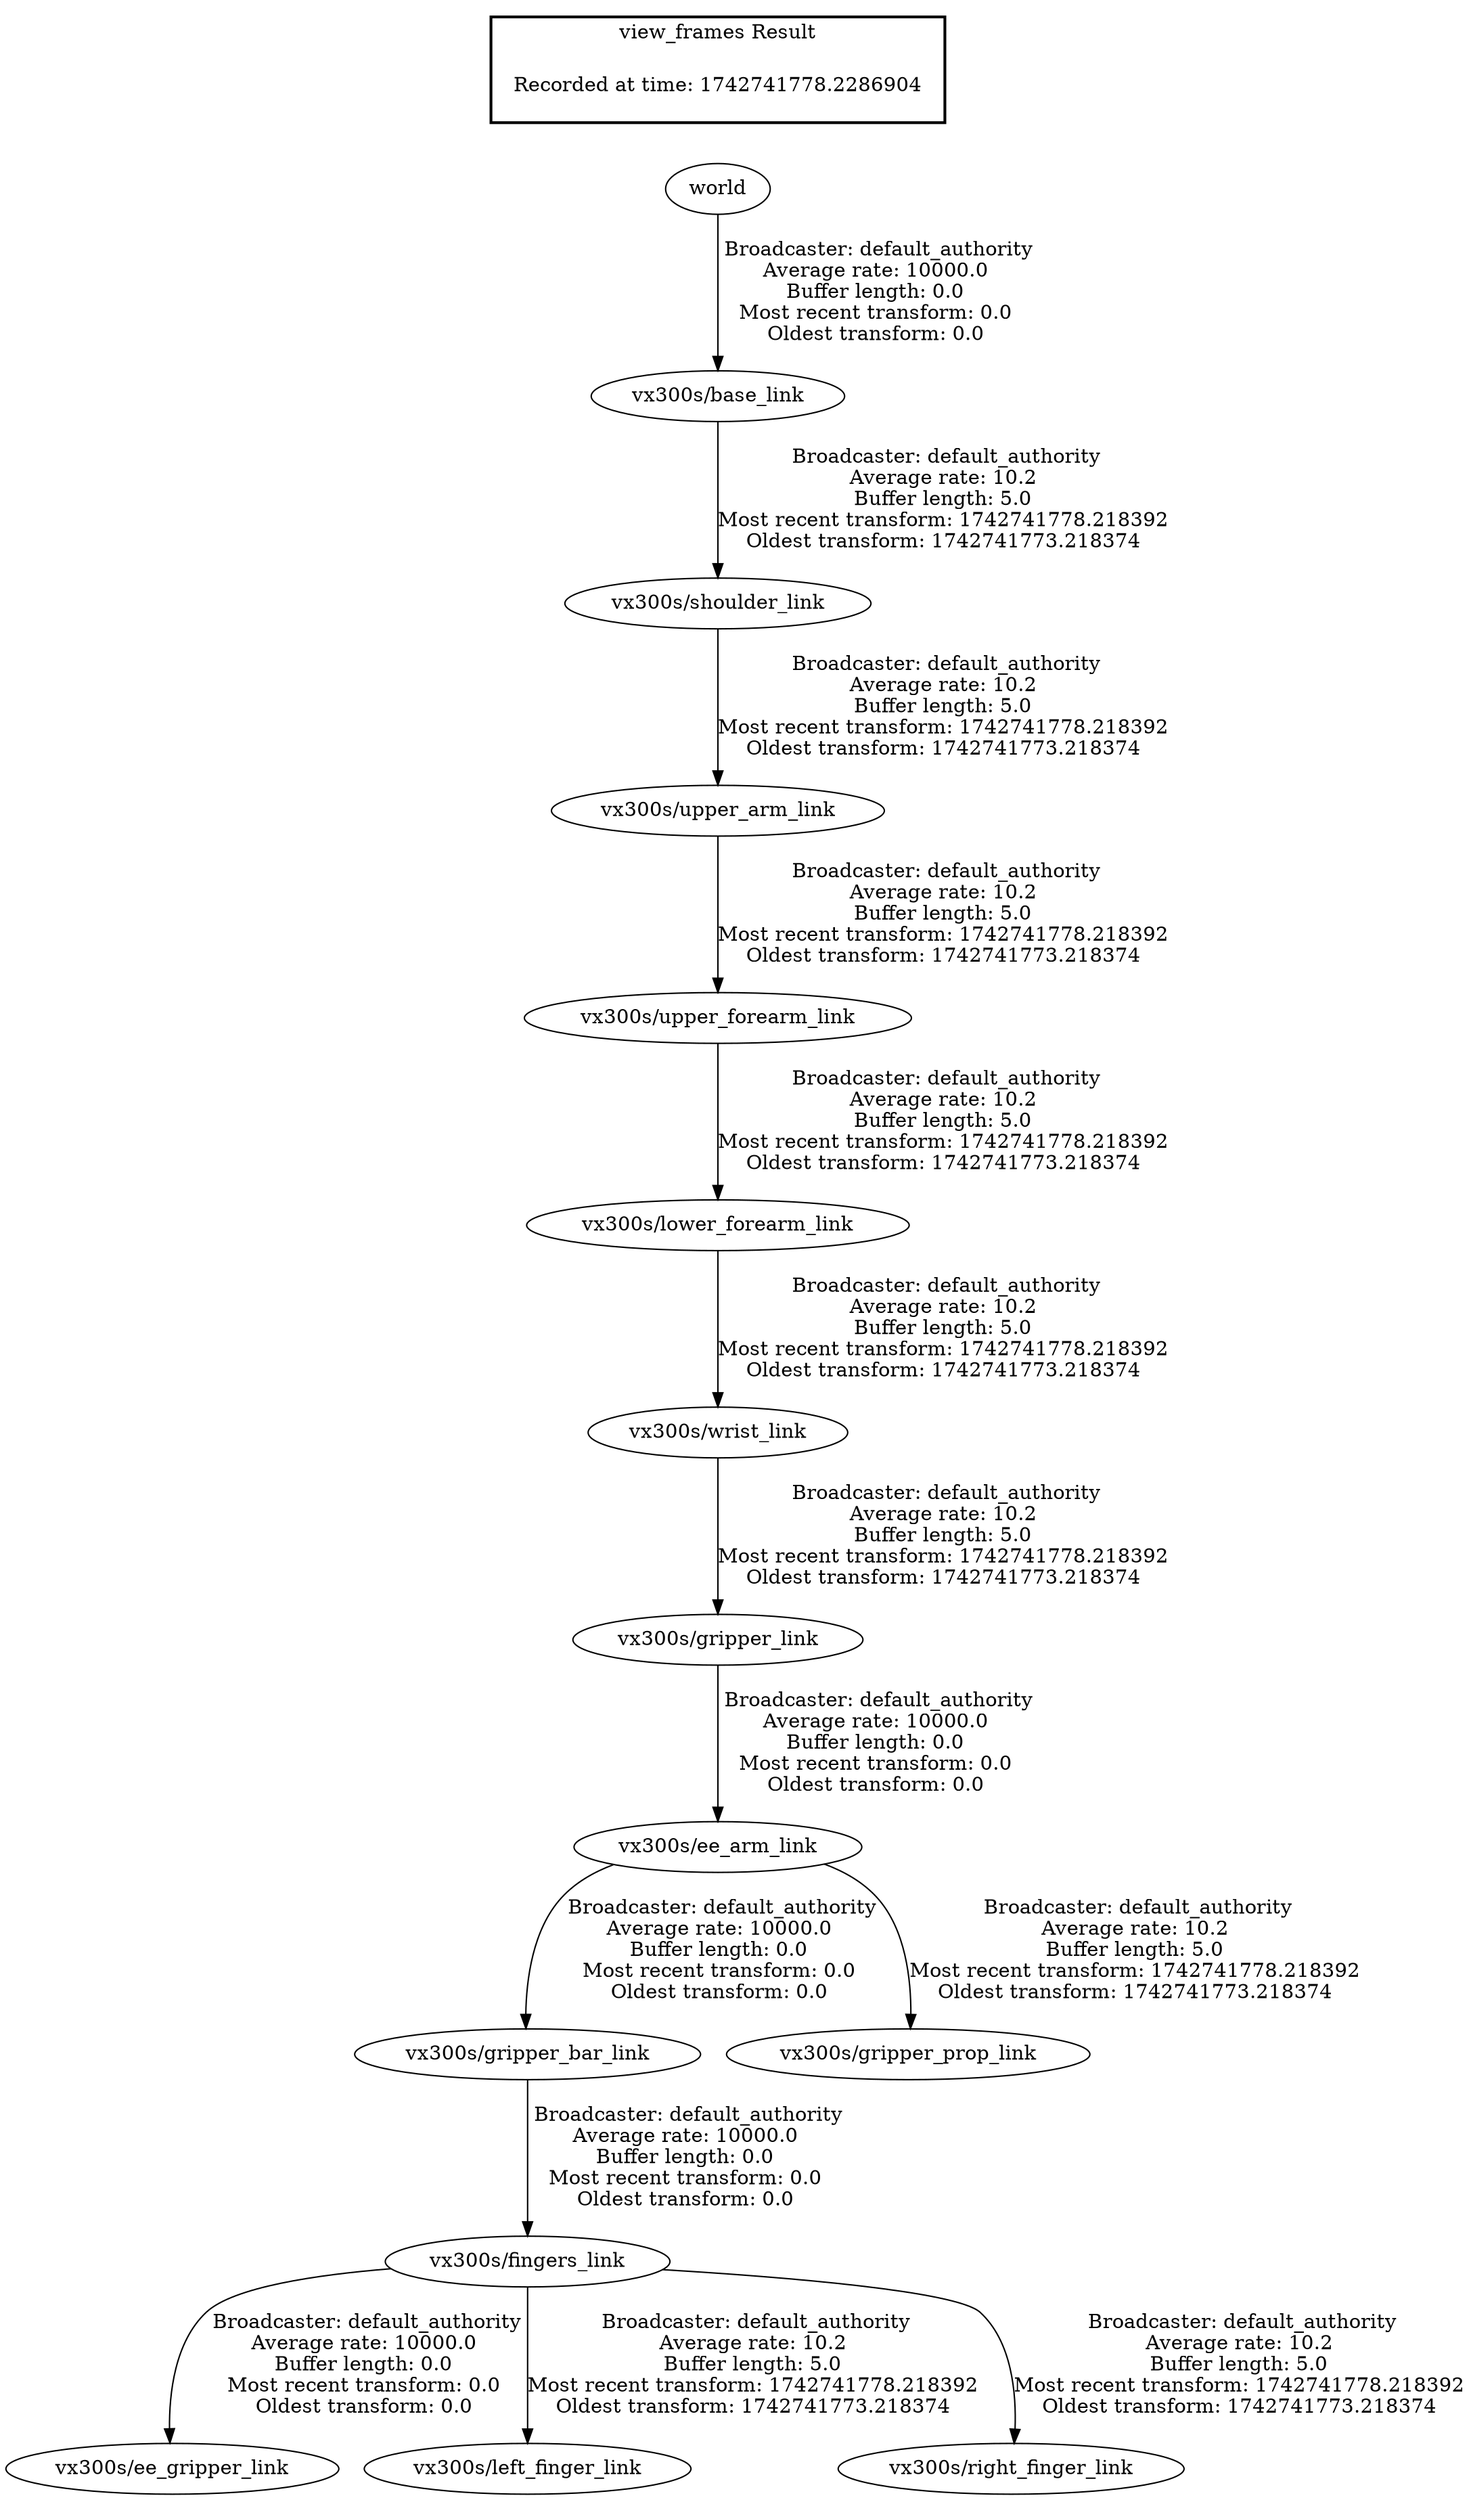 digraph G {
"vx300s/gripper_link" -> "vx300s/ee_arm_link"[label=" Broadcaster: default_authority\nAverage rate: 10000.0\nBuffer length: 0.0\nMost recent transform: 0.0\nOldest transform: 0.0\n"];
"vx300s/wrist_link" -> "vx300s/gripper_link"[label=" Broadcaster: default_authority\nAverage rate: 10.2\nBuffer length: 5.0\nMost recent transform: 1742741778.218392\nOldest transform: 1742741773.218374\n"];
"vx300s/gripper_bar_link" -> "vx300s/fingers_link"[label=" Broadcaster: default_authority\nAverage rate: 10000.0\nBuffer length: 0.0\nMost recent transform: 0.0\nOldest transform: 0.0\n"];
"vx300s/ee_arm_link" -> "vx300s/gripper_bar_link"[label=" Broadcaster: default_authority\nAverage rate: 10000.0\nBuffer length: 0.0\nMost recent transform: 0.0\nOldest transform: 0.0\n"];
"vx300s/fingers_link" -> "vx300s/ee_gripper_link"[label=" Broadcaster: default_authority\nAverage rate: 10000.0\nBuffer length: 0.0\nMost recent transform: 0.0\nOldest transform: 0.0\n"];
"world" -> "vx300s/base_link"[label=" Broadcaster: default_authority\nAverage rate: 10000.0\nBuffer length: 0.0\nMost recent transform: 0.0\nOldest transform: 0.0\n"];
"vx300s/upper_arm_link" -> "vx300s/upper_forearm_link"[label=" Broadcaster: default_authority\nAverage rate: 10.2\nBuffer length: 5.0\nMost recent transform: 1742741778.218392\nOldest transform: 1742741773.218374\n"];
"vx300s/shoulder_link" -> "vx300s/upper_arm_link"[label=" Broadcaster: default_authority\nAverage rate: 10.2\nBuffer length: 5.0\nMost recent transform: 1742741778.218392\nOldest transform: 1742741773.218374\n"];
"vx300s/upper_forearm_link" -> "vx300s/lower_forearm_link"[label=" Broadcaster: default_authority\nAverage rate: 10.2\nBuffer length: 5.0\nMost recent transform: 1742741778.218392\nOldest transform: 1742741773.218374\n"];
"vx300s/ee_arm_link" -> "vx300s/gripper_prop_link"[label=" Broadcaster: default_authority\nAverage rate: 10.2\nBuffer length: 5.0\nMost recent transform: 1742741778.218392\nOldest transform: 1742741773.218374\n"];
"vx300s/fingers_link" -> "vx300s/left_finger_link"[label=" Broadcaster: default_authority\nAverage rate: 10.2\nBuffer length: 5.0\nMost recent transform: 1742741778.218392\nOldest transform: 1742741773.218374\n"];
"vx300s/fingers_link" -> "vx300s/right_finger_link"[label=" Broadcaster: default_authority\nAverage rate: 10.2\nBuffer length: 5.0\nMost recent transform: 1742741778.218392\nOldest transform: 1742741773.218374\n"];
"vx300s/base_link" -> "vx300s/shoulder_link"[label=" Broadcaster: default_authority\nAverage rate: 10.2\nBuffer length: 5.0\nMost recent transform: 1742741778.218392\nOldest transform: 1742741773.218374\n"];
"vx300s/lower_forearm_link" -> "vx300s/wrist_link"[label=" Broadcaster: default_authority\nAverage rate: 10.2\nBuffer length: 5.0\nMost recent transform: 1742741778.218392\nOldest transform: 1742741773.218374\n"];
edge [style=invis];
 subgraph cluster_legend { style=bold; color=black; label ="view_frames Result";
"Recorded at time: 1742741778.2286904"[ shape=plaintext ] ;
}->"world";
}